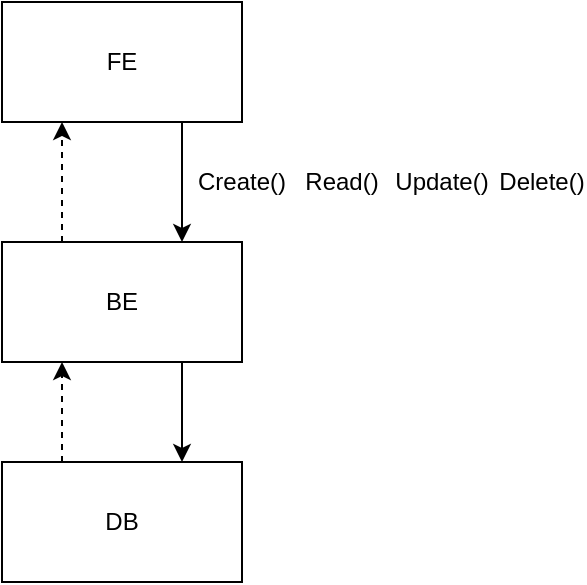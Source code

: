<mxfile version="15.1.4" type="device"><diagram id="35c5f9ko1pq1eKsWeF6v" name="Page-1"><mxGraphModel dx="1038" dy="536" grid="1" gridSize="10" guides="1" tooltips="1" connect="1" arrows="1" fold="1" page="1" pageScale="1" pageWidth="827" pageHeight="1169" math="0" shadow="0"><root><mxCell id="0"/><mxCell id="1" parent="0"/><mxCell id="xx0ruUwTZn_BoLk3ccX0-7" style="edgeStyle=orthogonalEdgeStyle;rounded=0;orthogonalLoop=1;jettySize=auto;html=1;exitX=0.75;exitY=1;exitDx=0;exitDy=0;entryX=0.75;entryY=0;entryDx=0;entryDy=0;" edge="1" parent="1" source="xx0ruUwTZn_BoLk3ccX0-1" target="xx0ruUwTZn_BoLk3ccX0-3"><mxGeometry relative="1" as="geometry"/></mxCell><mxCell id="xx0ruUwTZn_BoLk3ccX0-9" style="edgeStyle=orthogonalEdgeStyle;rounded=0;orthogonalLoop=1;jettySize=auto;html=1;exitX=0.25;exitY=0;exitDx=0;exitDy=0;entryX=0.25;entryY=1;entryDx=0;entryDy=0;dashed=1;" edge="1" parent="1" source="xx0ruUwTZn_BoLk3ccX0-1" target="xx0ruUwTZn_BoLk3ccX0-2"><mxGeometry relative="1" as="geometry"/></mxCell><mxCell id="xx0ruUwTZn_BoLk3ccX0-1" value="BE" style="rounded=0;whiteSpace=wrap;html=1;" vertex="1" parent="1"><mxGeometry x="350" y="200" width="120" height="60" as="geometry"/></mxCell><mxCell id="xx0ruUwTZn_BoLk3ccX0-6" style="edgeStyle=orthogonalEdgeStyle;rounded=0;orthogonalLoop=1;jettySize=auto;html=1;exitX=0.75;exitY=1;exitDx=0;exitDy=0;entryX=0.75;entryY=0;entryDx=0;entryDy=0;" edge="1" parent="1" source="xx0ruUwTZn_BoLk3ccX0-2" target="xx0ruUwTZn_BoLk3ccX0-1"><mxGeometry relative="1" as="geometry"/></mxCell><mxCell id="xx0ruUwTZn_BoLk3ccX0-2" value="FE" style="rounded=0;whiteSpace=wrap;html=1;" vertex="1" parent="1"><mxGeometry x="350" y="80" width="120" height="60" as="geometry"/></mxCell><mxCell id="xx0ruUwTZn_BoLk3ccX0-8" style="edgeStyle=orthogonalEdgeStyle;rounded=0;orthogonalLoop=1;jettySize=auto;html=1;exitX=0.25;exitY=0;exitDx=0;exitDy=0;entryX=0.25;entryY=1;entryDx=0;entryDy=0;dashed=1;" edge="1" parent="1" source="xx0ruUwTZn_BoLk3ccX0-3" target="xx0ruUwTZn_BoLk3ccX0-1"><mxGeometry relative="1" as="geometry"/></mxCell><mxCell id="xx0ruUwTZn_BoLk3ccX0-3" value="DB" style="rounded=0;whiteSpace=wrap;html=1;" vertex="1" parent="1"><mxGeometry x="350" y="310" width="120" height="60" as="geometry"/></mxCell><mxCell id="xx0ruUwTZn_BoLk3ccX0-10" value="Create()" style="text;html=1;strokeColor=none;fillColor=none;align=center;verticalAlign=middle;whiteSpace=wrap;rounded=0;" vertex="1" parent="1"><mxGeometry x="450" y="160" width="40" height="20" as="geometry"/></mxCell><mxCell id="xx0ruUwTZn_BoLk3ccX0-11" value="&lt;div&gt;Read()&lt;/div&gt;" style="text;html=1;strokeColor=none;fillColor=none;align=center;verticalAlign=middle;whiteSpace=wrap;rounded=0;" vertex="1" parent="1"><mxGeometry x="500" y="160" width="40" height="20" as="geometry"/></mxCell><mxCell id="xx0ruUwTZn_BoLk3ccX0-13" value="&lt;div&gt;Update()&lt;/div&gt;" style="text;html=1;strokeColor=none;fillColor=none;align=center;verticalAlign=middle;whiteSpace=wrap;rounded=0;" vertex="1" parent="1"><mxGeometry x="550" y="160" width="40" height="20" as="geometry"/></mxCell><mxCell id="xx0ruUwTZn_BoLk3ccX0-15" value="&lt;div&gt;Delete()&lt;/div&gt;" style="text;html=1;strokeColor=none;fillColor=none;align=center;verticalAlign=middle;whiteSpace=wrap;rounded=0;" vertex="1" parent="1"><mxGeometry x="600" y="160" width="40" height="20" as="geometry"/></mxCell></root></mxGraphModel></diagram></mxfile>